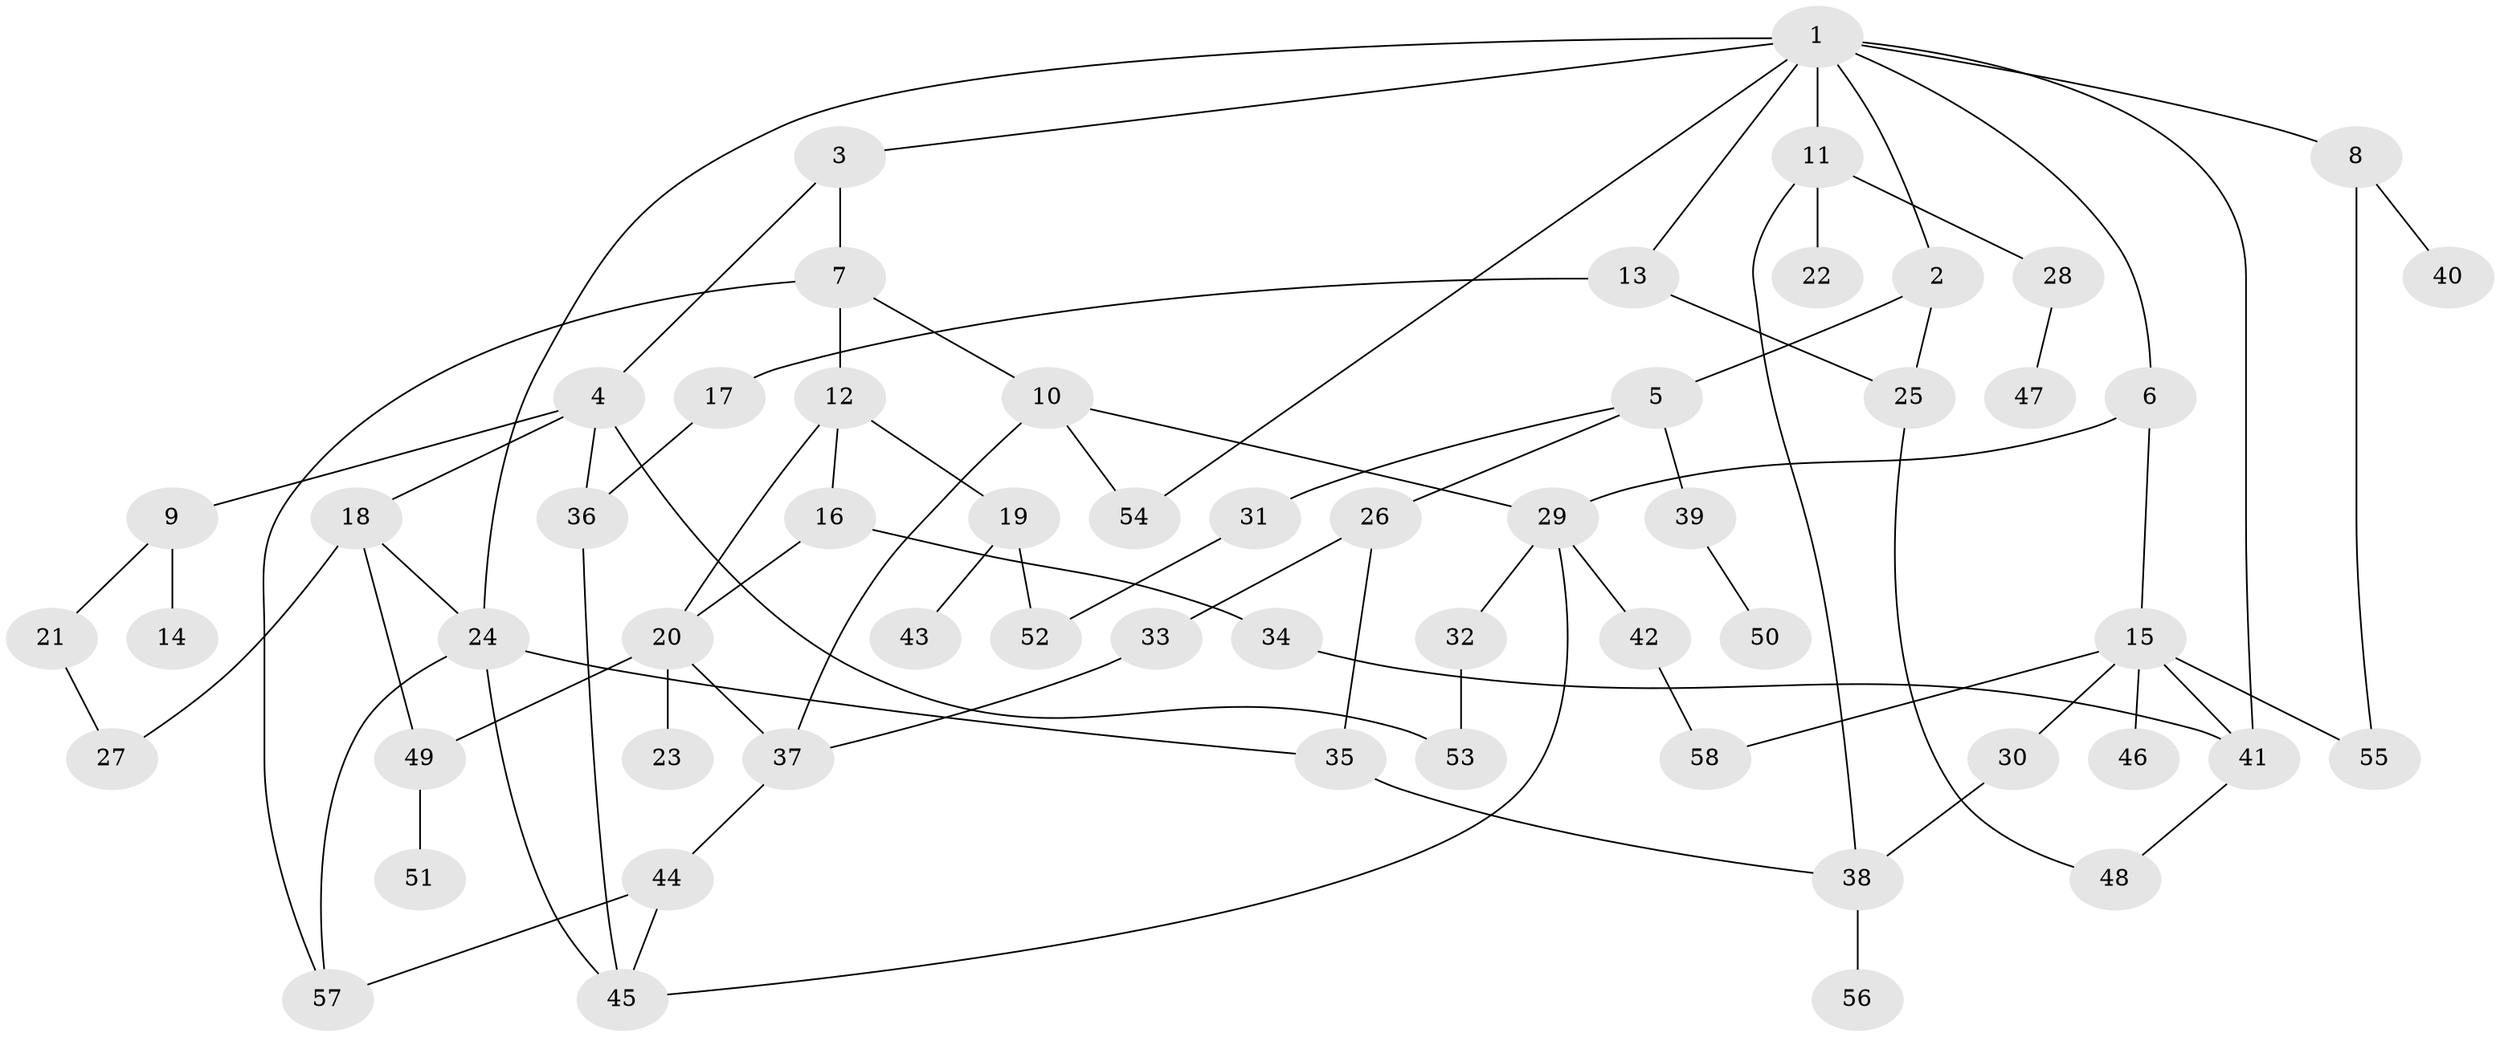 // Generated by graph-tools (version 1.1) at 2025/41/03/09/25 04:41:51]
// undirected, 58 vertices, 82 edges
graph export_dot {
graph [start="1"]
  node [color=gray90,style=filled];
  1;
  2;
  3;
  4;
  5;
  6;
  7;
  8;
  9;
  10;
  11;
  12;
  13;
  14;
  15;
  16;
  17;
  18;
  19;
  20;
  21;
  22;
  23;
  24;
  25;
  26;
  27;
  28;
  29;
  30;
  31;
  32;
  33;
  34;
  35;
  36;
  37;
  38;
  39;
  40;
  41;
  42;
  43;
  44;
  45;
  46;
  47;
  48;
  49;
  50;
  51;
  52;
  53;
  54;
  55;
  56;
  57;
  58;
  1 -- 2;
  1 -- 3;
  1 -- 6;
  1 -- 8;
  1 -- 11;
  1 -- 13;
  1 -- 24;
  1 -- 54;
  1 -- 41;
  2 -- 5;
  2 -- 25;
  3 -- 4;
  3 -- 7;
  4 -- 9;
  4 -- 18;
  4 -- 53;
  4 -- 36;
  5 -- 26;
  5 -- 31;
  5 -- 39;
  6 -- 15;
  6 -- 29;
  7 -- 10;
  7 -- 12;
  7 -- 57;
  8 -- 40;
  8 -- 55;
  9 -- 14;
  9 -- 21;
  10 -- 37;
  10 -- 54;
  10 -- 29;
  11 -- 22;
  11 -- 28;
  11 -- 38;
  12 -- 16;
  12 -- 19;
  12 -- 20;
  13 -- 17;
  13 -- 25;
  15 -- 30;
  15 -- 41;
  15 -- 46;
  15 -- 55;
  15 -- 58;
  16 -- 20;
  16 -- 34;
  17 -- 36;
  18 -- 24;
  18 -- 27;
  18 -- 49;
  19 -- 43;
  19 -- 52;
  20 -- 23;
  20 -- 37;
  20 -- 49;
  21 -- 27;
  24 -- 57;
  24 -- 35;
  24 -- 45;
  25 -- 48;
  26 -- 33;
  26 -- 35;
  28 -- 47;
  29 -- 32;
  29 -- 42;
  29 -- 45;
  30 -- 38;
  31 -- 52;
  32 -- 53;
  33 -- 37;
  34 -- 41;
  35 -- 38;
  36 -- 45;
  37 -- 44;
  38 -- 56;
  39 -- 50;
  41 -- 48;
  42 -- 58;
  44 -- 57;
  44 -- 45;
  49 -- 51;
}
